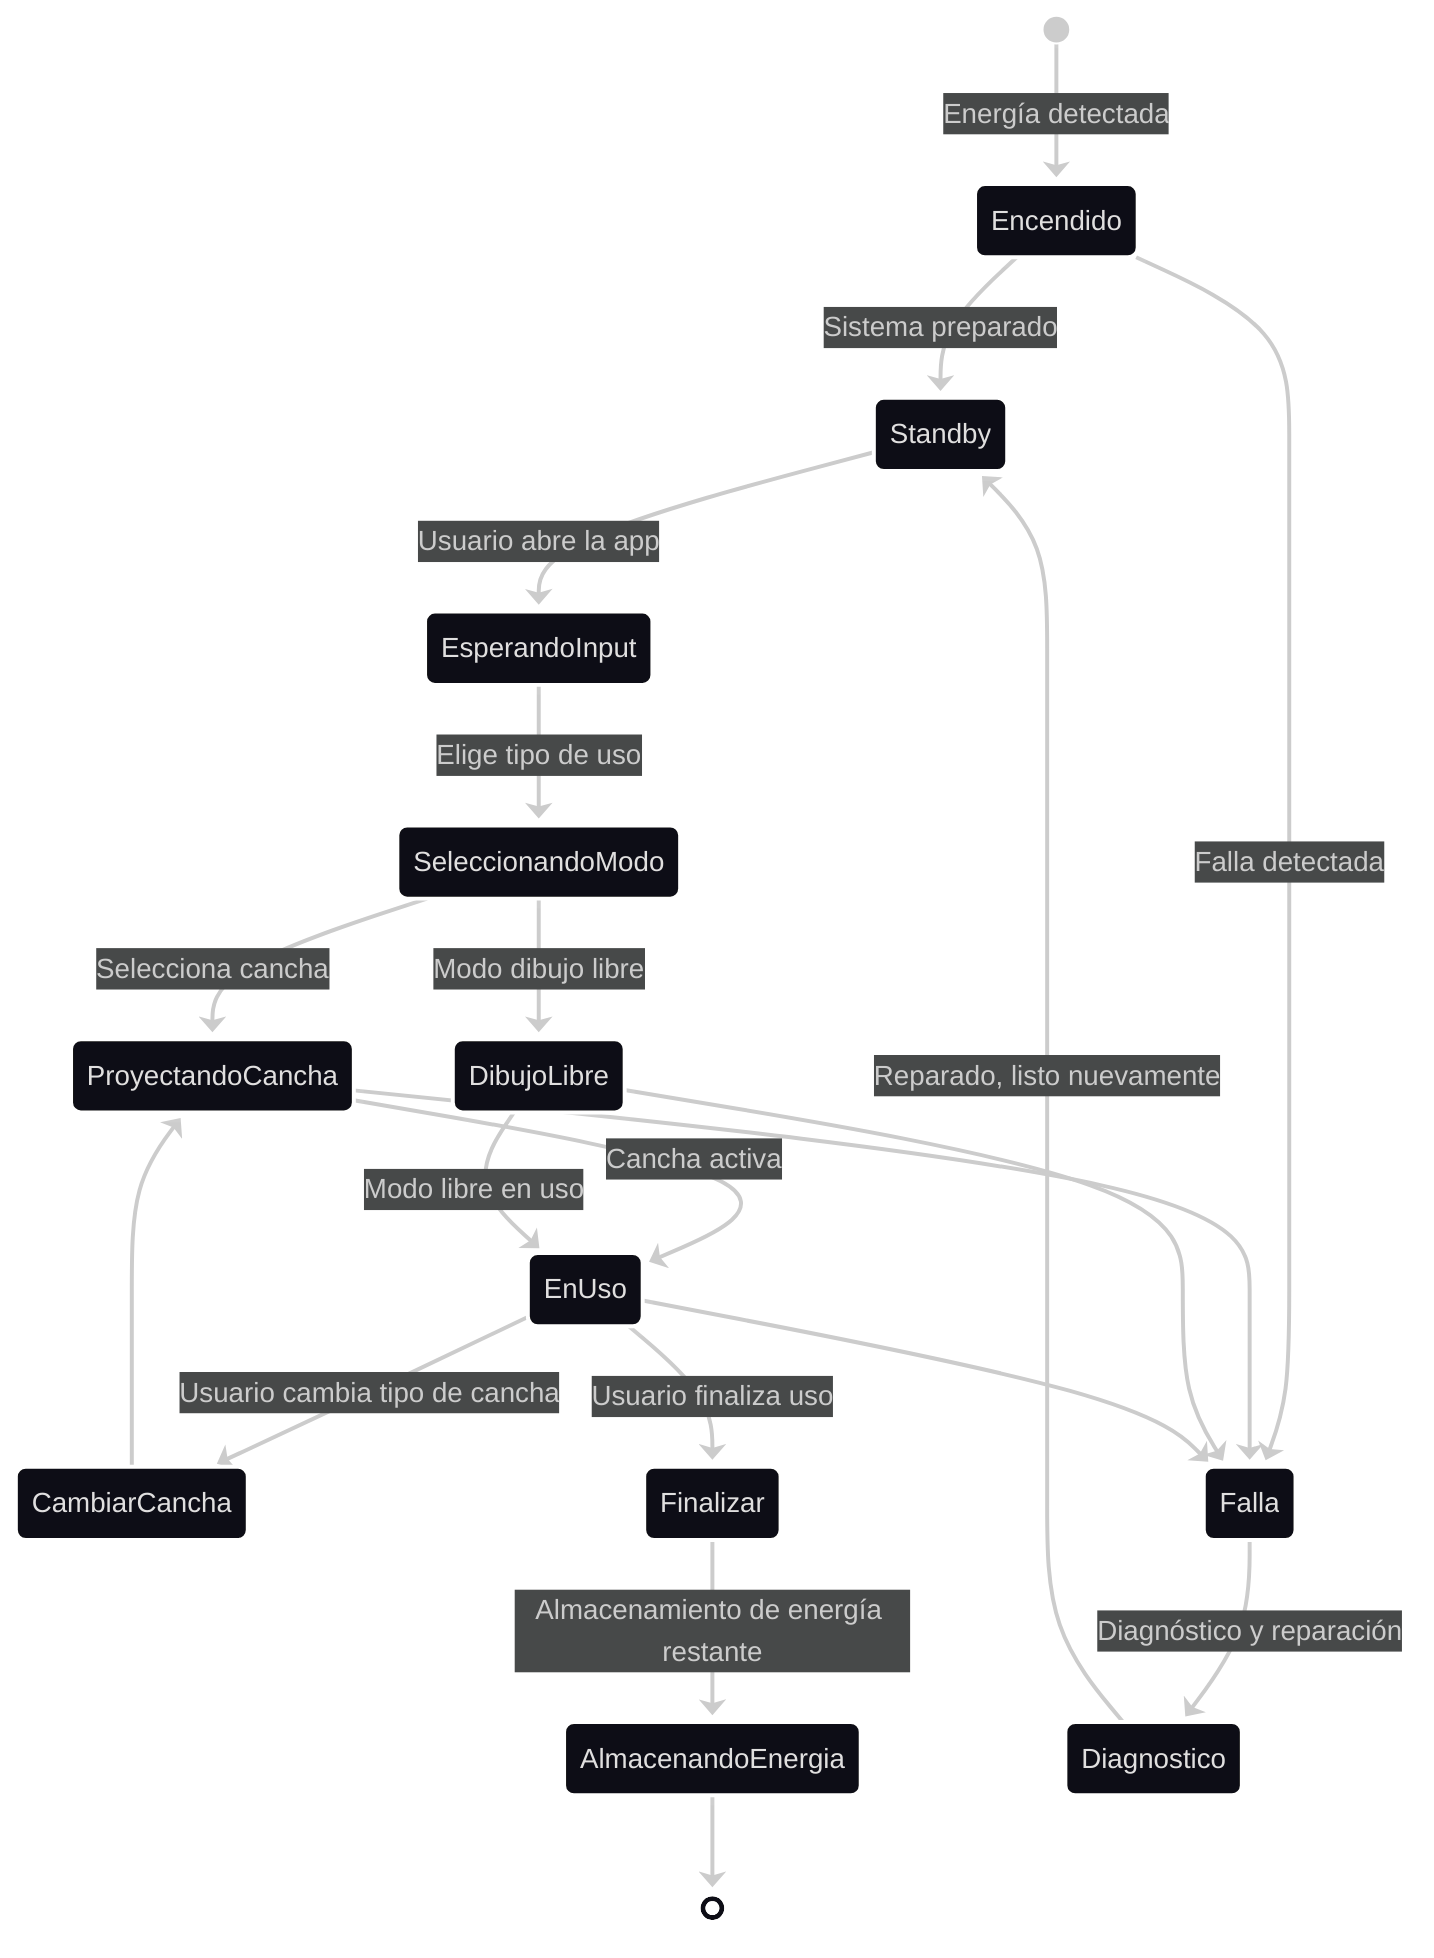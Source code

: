 ---
config:
  look: neo
  theme: redux-dark
  layout: dagre
---
stateDiagram
  direction TB
  [*] --> Encendido:Energía detectada
  Encendido --> Standby:Sistema preparado
  Standby --> EsperandoInput:Usuario abre la app
  EsperandoInput --> SeleccionandoModo:Elige tipo de uso
  SeleccionandoModo --> ProyectandoCancha:Selecciona cancha
  SeleccionandoModo --> DibujoLibre:Modo dibujo libre
  ProyectandoCancha --> EnUso:Cancha activa
  DibujoLibre --> EnUso:Modo libre en uso
  EnUso --> CambiarCancha:Usuario cambia tipo de cancha
  CambiarCancha --> ProyectandoCancha
  EnUso --> Finalizar:Usuario finaliza uso
  Finalizar --> AlmacenandoEnergia:Almacenamiento de energía restante
  AlmacenandoEnergia --> [*]
  Encendido --> Falla:Falla detectada
  ProyectandoCancha --> Falla
  DibujoLibre --> Falla
  EnUso --> Falla
  Falla --> Diagnostico:Diagnóstico y reparación
  Diagnostico --> Standby:Reparado, listo nuevamente